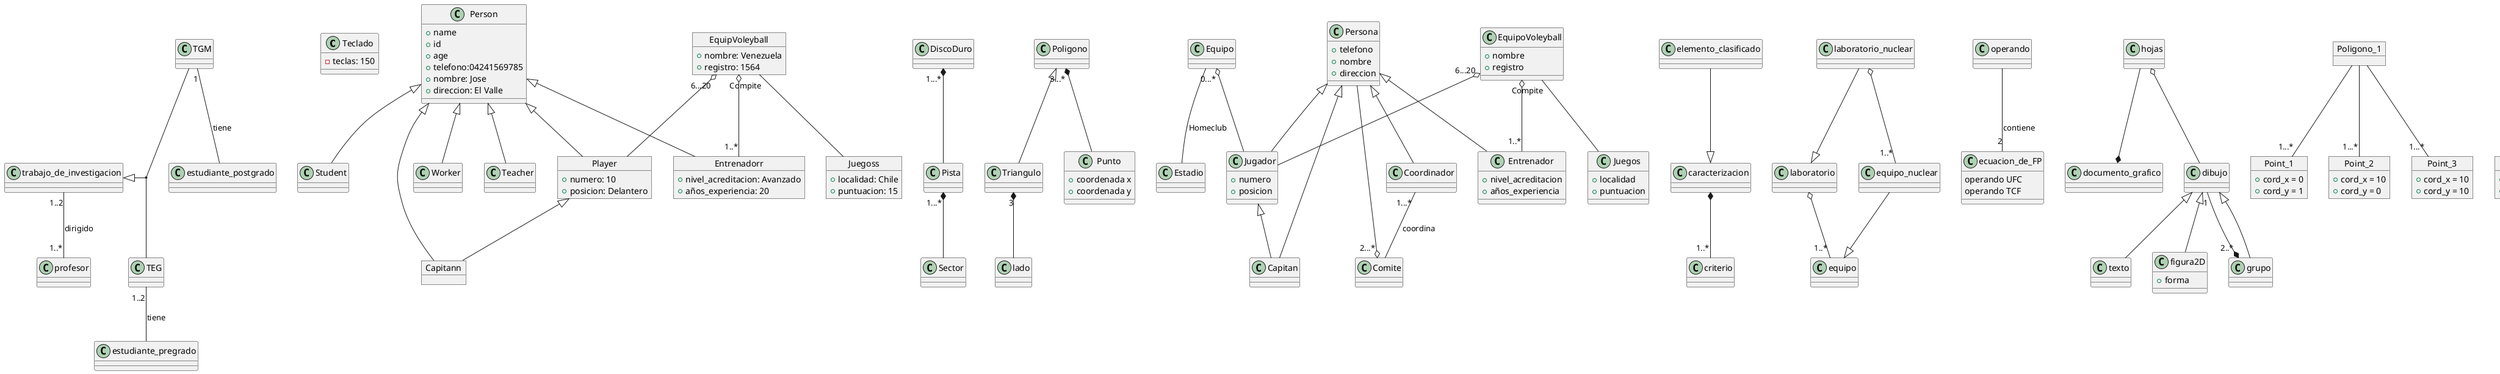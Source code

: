 @startuml reto2
'Bryan Silva 27531458, Oriana Arellano 28309661

'Ejercicio 1
class Teclado{
 -teclas: 150
}

'Ejercicio 2
class Person{
 +name
 +id
 +age
}

class Worker{}
class Teacher{}
class Student{}
Person ^-- Worker
Person ^-- Teacher
Person ^-- Student

'Ejercicio 3
class DiscoDuro{}
class Pista{}
class Sector{}
DiscoDuro "1...*" *-- Pista
Pista "1...*" *-- Sector

'Ejercicio 4
class Poligono{}
class Triangulo{}
class lado{}
Poligono ^-- Triangulo
Triangulo "3" *-- lado

'Ejercicio 5
class Equipo{}
class Jugador{}
class Estadio{}
Equipo "0...*" o-- Jugador
Equipo -- Estadio: Homeclub

'Ejercicio 6
class Persona{}
class Comite{}
class Coordinador{}
Persona ^-- Coordinador
Comite  "2...*" o-- Persona
Coordinador "1...*" -- Comite: coordina

'Ejercicio 7
class caracterizacion{}
class criterio{}
class elemento_clasificado{}
caracterizacion *-- "1..*" criterio
elemento_clasificado --^ caracterizacion

'Ejercicio 8
class laboratorio{}
class equipo{}
class laboratorio_nuclear{}
class equipo_nuclear{}
laboratorio o-- "1..*" equipo
laboratorio_nuclear --^ laboratorio
equipo_nuclear --^ equipo
laboratorio_nuclear o-- "1..*" equipo_nuclear 

'Ejercicio 9
class operando{}
class ecuacion_de_FP{
operando UFC
operando TCF
}
operando -- "2"ecuacion_de_FP: contiene

'Ejercicio 10
class TEG{}
class TGM{}
class trabajo_de_investigacion{}
class estudiante_pregrado{}
class estudiante_postgrado{}
class profesor{}
trabajo_de_investigacion ^-- (TGM, TEG)
trabajo_de_investigacion "1..2" -- "1..*" profesor: dirigido
TGM "1" -- estudiante_postgrado: tiene
TEG "1..2" -- estudiante_pregrado: tiene

'Ejercicio 11
class hojas{}
class documento_grafico{}
class texto{}
class figura2D{
+forma
}
class grupo{}
class dibujo{}
hojas --* documento_grafico
hojas o-- dibujo
dibujo "1" --* "2..*" grupo
dibujo ^-- grupo
dibujo ^-- texto
dibujo ^-- figura2D

'Ejercicio c
class Poligono{}
class Punto{
+coordenada x
+coordenada y
}
Poligono "3...*" *-- Punto
object Poligono_1
object Point_1{
+cord_x = 0
+cord_y = 1
}
object Point_2{
+cord_x = 10
+cord_y = 0
}
object Point_3{
+cord_x = 10
+cord_y = 10
}
Poligono_1 -- "1...*" Point_1
Poligono_1 -- "1...*" Point_2
Poligono_1 -- "1...*" Point_3
object Poligon_1
object Punto_1{
+cord_x = 0
+cord_y = 0
}
object Punto_2{
+cord_x = 1
+cord_y = 0
}
object Punto_3{
+cord_x = 0
+cord_y = 1
}
object Punto_4{
+cord_x = 1
+cord_y = 1
}
Poligon_1 -- Punto_1
Poligon_1 -- Punto_2
Poligon_1 -- Punto_3
Poligon_1 -- Punto_4

'Ejercicio d
object Termino{
(x + y/2) / (x/3 + y)
}
object Expresion{
-op_1 = +
-op_2 = /
}
object Variable{
-nombre_1 = x
-nombre_2 = y
}
object Constante{
-const_1 = 2
-const_2 = 3
}
Expresion "*" o-- "1er op" Termino 
Expresion "*" o-- "2do op" Termino
Termino <|-- Expresion
Termino <|-- Constante
Termino <|-- Variable

'Ejercicio e
/'
1. ¿Qué significa que el paquete “top” tenga una dependencia con el paquete “controllers”?

Significa que los elementos que se encuentran dentro del paquete “top” requieren de algún elemento del paquete “controllers”, esto quiere decir que los cambios que se hagan en este paquete afectarán al paquete “top”.

2. ¿Con cuántos paquetes tienen dependencias el paquete “Threads”? ¿Cuántas
dependencias son de entrada y cuántas de salida? ¿Si se hace un cambio en alguna de
las clases del paquete “Threads” qué podría suceder?

El paquete “Threads” tiene dependencia con 6 paquetes. Tiene 3 dependencias de salida y 3 dependencias de entrada. Si se hace algún cambio en alguna de las clases del paquete “Threads” esto podría afectar directamente a los paquetes “top”, ”controllers” y ”utils” por su relación de dependencia de entrada y estos podrían necesitar ajustes.

3. Hablando en términos de modularidad, ¿este diagrama muestra un código con bajo o
alto acoplamiento entre los paquetes? ¿Esto es bueno o malo?

Este diagrama muestra un código con alto acoplamiento entre los paquetes, esto es malo porque al realizar cambios en alguno de los paquetes los demás que dependen de él podrían necesitar ajustes, por lo que dificulta su mantenimiento y tiene poca flexibilidad.
'/
'Ejercicio f
class EquipoVoleyball{
+nombre
+registro
}
class Persona{
+telefono
+nombre
+direccion
}
class Jugador{
+numero
+posicion
}
class Capitan{}
class Entrenador{
+nivel_acreditacion
+años_experiencia
}
class Juegos{
+localidad
+puntuacion
}
EquipoVoleyball "6...20" o-- Jugador
Jugador ^-- Capitan
Persona ^-- Jugador
Persona ^-- Capitan
Persona ^-- Entrenador
EquipoVoleyball o-- "1..*" Entrenador
EquipoVoleyball "Compite" -- Juegos
object EquipVoleyball{
+nombre: Venezuela
+registro: 1564
}
object Person{
+telefono:04241569785
+nombre: Jose
+direccion: El Valle
}
object Player{
+numero: 10
+posicion: Delantero
}
object Entrenadorr{
+nivel_acreditacion: Avanzado
+años_experiencia: 20
}
object Juegoss{
+localidad: Chile
+puntuacion: 15 
}
object Capitann
EquipVoleyball "6...20" o-- Player 
Player ^-- Capitann
Person ^-- Player 
Person ^-- Capitann
Person ^-- Entrenadorr
EquipVoleyball o-- "1..*" Entrenadorr
EquipVoleyball "Compite" -- Juegoss

@enduml
